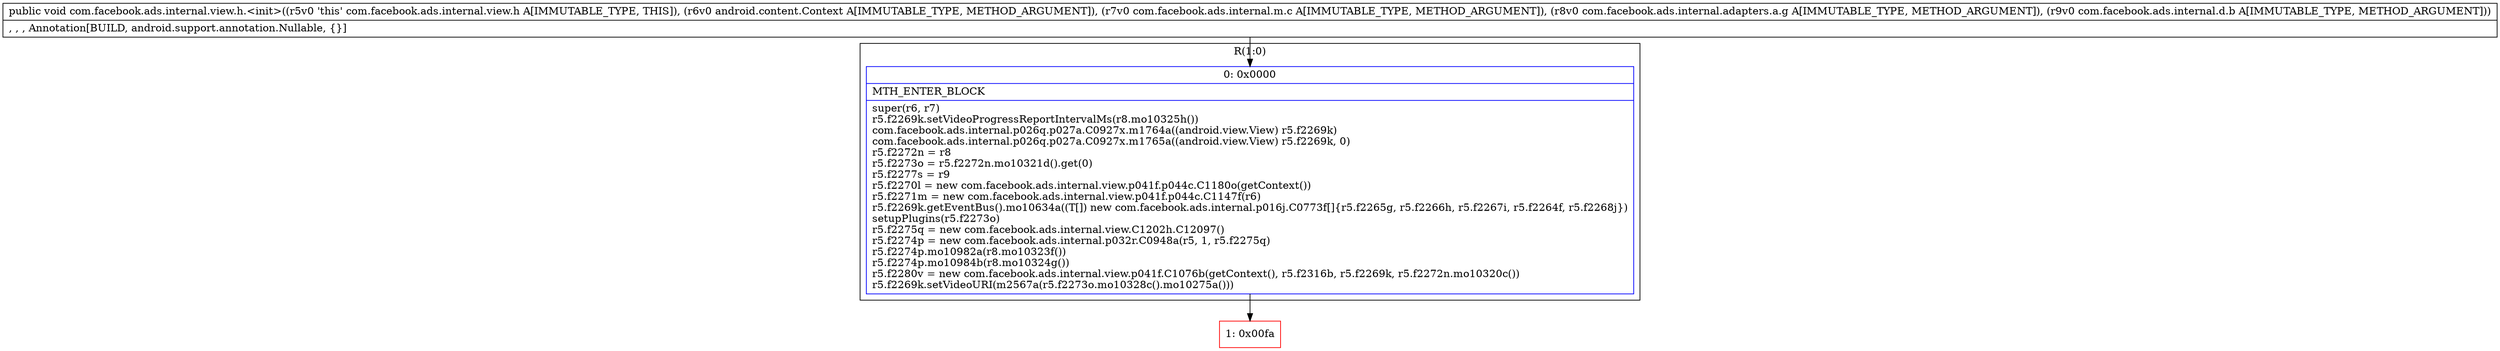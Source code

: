 digraph "CFG forcom.facebook.ads.internal.view.h.\<init\>(Landroid\/content\/Context;Lcom\/facebook\/ads\/internal\/m\/c;Lcom\/facebook\/ads\/internal\/adapters\/a\/g;Lcom\/facebook\/ads\/internal\/d\/b;)V" {
subgraph cluster_Region_237534051 {
label = "R(1:0)";
node [shape=record,color=blue];
Node_0 [shape=record,label="{0\:\ 0x0000|MTH_ENTER_BLOCK\l|super(r6, r7)\lr5.f2269k.setVideoProgressReportIntervalMs(r8.mo10325h())\lcom.facebook.ads.internal.p026q.p027a.C0927x.m1764a((android.view.View) r5.f2269k)\lcom.facebook.ads.internal.p026q.p027a.C0927x.m1765a((android.view.View) r5.f2269k, 0)\lr5.f2272n = r8\lr5.f2273o = r5.f2272n.mo10321d().get(0)\lr5.f2277s = r9\lr5.f2270l = new com.facebook.ads.internal.view.p041f.p044c.C1180o(getContext())\lr5.f2271m = new com.facebook.ads.internal.view.p041f.p044c.C1147f(r6)\lr5.f2269k.getEventBus().mo10634a((T[]) new com.facebook.ads.internal.p016j.C0773f[]\{r5.f2265g, r5.f2266h, r5.f2267i, r5.f2264f, r5.f2268j\})\lsetupPlugins(r5.f2273o)\lr5.f2275q = new com.facebook.ads.internal.view.C1202h.C12097()\lr5.f2274p = new com.facebook.ads.internal.p032r.C0948a(r5, 1, r5.f2275q)\lr5.f2274p.mo10982a(r8.mo10323f())\lr5.f2274p.mo10984b(r8.mo10324g())\lr5.f2280v = new com.facebook.ads.internal.view.p041f.C1076b(getContext(), r5.f2316b, r5.f2269k, r5.f2272n.mo10320c())\lr5.f2269k.setVideoURI(m2567a(r5.f2273o.mo10328c().mo10275a()))\l}"];
}
Node_1 [shape=record,color=red,label="{1\:\ 0x00fa}"];
MethodNode[shape=record,label="{public void com.facebook.ads.internal.view.h.\<init\>((r5v0 'this' com.facebook.ads.internal.view.h A[IMMUTABLE_TYPE, THIS]), (r6v0 android.content.Context A[IMMUTABLE_TYPE, METHOD_ARGUMENT]), (r7v0 com.facebook.ads.internal.m.c A[IMMUTABLE_TYPE, METHOD_ARGUMENT]), (r8v0 com.facebook.ads.internal.adapters.a.g A[IMMUTABLE_TYPE, METHOD_ARGUMENT]), (r9v0 com.facebook.ads.internal.d.b A[IMMUTABLE_TYPE, METHOD_ARGUMENT]))  | , , , Annotation[BUILD, android.support.annotation.Nullable, \{\}]\l}"];
MethodNode -> Node_0;
Node_0 -> Node_1;
}

